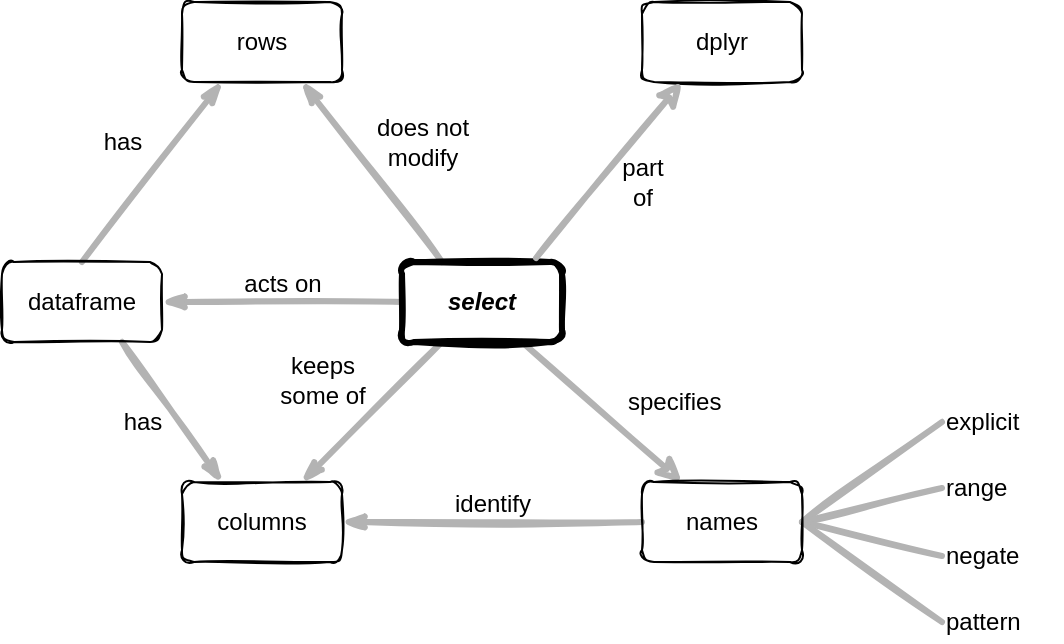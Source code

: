 <mxfile version="13.6.2" type="device"><diagram name="Page-1" id="42789a77-a242-8287-6e28-9cd8cfd52e62"><mxGraphModel dx="946" dy="680" grid="1" gridSize="10" guides="1" tooltips="1" connect="1" arrows="1" fold="1" page="1" pageScale="1" pageWidth="1100" pageHeight="850" background="#ffffff" math="0" shadow="0"><root><mxCell id="0"/><mxCell id="1" parent="0"/><mxCell id="1ea317790d2ca983-12" value="acts on" style="edgeStyle=none;rounded=1;html=1;labelBackgroundColor=none;startArrow=none;startFill=0;startSize=5;endArrow=classicThin;endFill=1;endSize=5;jettySize=auto;orthogonalLoop=1;strokeColor=#B3B3B3;strokeWidth=3;fontFamily=Helvetica;fontSize=12;exitX=0;exitY=0.5;exitDx=0;exitDy=0;entryX=1;entryY=0.5;entryDx=0;entryDy=0;verticalAlign=bottom;sketch=1;" parent="1" source="Q8fEgzgGfGvltEnc6YPg-16" target="Q8fEgzgGfGvltEnc6YPg-12" edge="1"><mxGeometry relative="1" as="geometry"><mxPoint x="490" y="90" as="targetPoint"/></mxGeometry></mxCell><mxCell id="1ea317790d2ca983-13" value="has" style="edgeStyle=none;rounded=1;html=1;labelBackgroundColor=none;startArrow=none;startFill=0;startSize=5;endArrow=classicThin;endFill=1;endSize=5;jettySize=auto;orthogonalLoop=1;strokeColor=#B3B3B3;strokeWidth=3;fontFamily=Helvetica;fontSize=12;exitX=0.75;exitY=1;exitDx=0;exitDy=0;entryX=0.25;entryY=0;entryDx=0;entryDy=0;verticalAlign=middle;sketch=1;" parent="1" source="Q8fEgzgGfGvltEnc6YPg-12" target="Q8fEgzgGfGvltEnc6YPg-14" edge="1"><mxGeometry x="-0.108" y="-15" relative="1" as="geometry"><mxPoint as="offset"/></mxGeometry></mxCell><mxCell id="1ea317790d2ca983-21" value="keeps&lt;br style=&quot;font-size: 12px;&quot;&gt;some of" style="edgeStyle=none;rounded=1;html=1;labelBackgroundColor=none;startArrow=none;startFill=0;startSize=5;endArrow=classicThin;endFill=1;endSize=5;jettySize=auto;orthogonalLoop=1;strokeColor=#B3B3B3;strokeWidth=3;fontFamily=Helvetica;fontSize=12;exitX=0.25;exitY=1;exitDx=0;exitDy=0;entryX=0.75;entryY=0;entryDx=0;entryDy=0;verticalAlign=middle;sketch=1;" parent="1" source="Q8fEgzgGfGvltEnc6YPg-16" target="Q8fEgzgGfGvltEnc6YPg-14" edge="1"><mxGeometry x="0.143" y="-28" relative="1" as="geometry"><mxPoint y="-1" as="offset"/></mxGeometry></mxCell><mxCell id="1ea317790d2ca983-19" value="identify" style="edgeStyle=none;rounded=1;html=1;labelBackgroundColor=none;startArrow=none;startFill=0;startSize=5;endArrow=classicThin;endFill=1;endSize=5;jettySize=auto;orthogonalLoop=1;strokeColor=#B3B3B3;strokeWidth=3;fontFamily=Helvetica;fontSize=12;exitX=0;exitY=0.5;exitDx=0;exitDy=0;entryX=1;entryY=0.5;entryDx=0;entryDy=0;verticalAlign=bottom;sketch=1;" parent="1" source="Q8fEgzgGfGvltEnc6YPg-17" target="Q8fEgzgGfGvltEnc6YPg-14" edge="1"><mxGeometry relative="1" as="geometry"><mxPoint x="240" y="300.0" as="targetPoint"/></mxGeometry></mxCell><mxCell id="Q8fEgzgGfGvltEnc6YPg-3" value="has" style="edgeStyle=none;rounded=1;html=1;labelBackgroundColor=none;startArrow=none;startFill=0;startSize=5;endArrow=classicThin;endFill=1;endSize=5;jettySize=auto;orthogonalLoop=1;strokeColor=#B3B3B3;strokeWidth=3;fontFamily=Helvetica;fontSize=12;exitX=0.5;exitY=0;exitDx=0;exitDy=0;entryX=0.25;entryY=1;entryDx=0;entryDy=0;verticalAlign=middle;sketch=1;" parent="1" source="Q8fEgzgGfGvltEnc6YPg-12" target="Q8fEgzgGfGvltEnc6YPg-15" edge="1"><mxGeometry x="0.046" y="21" relative="1" as="geometry"><mxPoint x="295.498" y="52.653" as="sourcePoint"/><mxPoint x="212.111" y="116.137" as="targetPoint"/><mxPoint as="offset"/></mxGeometry></mxCell><mxCell id="Q8fEgzgGfGvltEnc6YPg-4" value="does not&lt;br style=&quot;font-size: 12px;&quot;&gt;modify" style="edgeStyle=none;rounded=1;html=1;labelBackgroundColor=none;startArrow=none;startFill=0;startSize=5;endArrow=classicThin;endFill=1;endSize=5;jettySize=auto;orthogonalLoop=1;strokeColor=#B3B3B3;strokeWidth=3;fontFamily=Helvetica;fontSize=12;exitX=0.25;exitY=0;exitDx=0;exitDy=0;entryX=0.75;entryY=1;entryDx=0;entryDy=0;verticalAlign=middle;sketch=1;" parent="1" source="Q8fEgzgGfGvltEnc6YPg-16" target="Q8fEgzgGfGvltEnc6YPg-15" edge="1"><mxGeometry x="-0.061" y="-29" relative="1" as="geometry"><mxPoint x="397.5" y="135" as="sourcePoint"/><mxPoint x="225" y="135" as="targetPoint"/><mxPoint as="offset"/></mxGeometry></mxCell><mxCell id="Q8fEgzgGfGvltEnc6YPg-12" value="dataframe" style="rounded=1;whiteSpace=wrap;html=1;fontSize=12;fontFamily=Helvetica;fillColor=none;sketch=1;labelBackgroundColor=none;" parent="1" vertex="1"><mxGeometry x="40" y="170" width="80" height="40" as="geometry"/></mxCell><mxCell id="Q8fEgzgGfGvltEnc6YPg-13" style="edgeStyle=orthogonalEdgeStyle;rounded=0;orthogonalLoop=1;jettySize=auto;html=1;exitX=0.5;exitY=1;exitDx=0;exitDy=0;strokeWidth=3;fontSize=12;fontFamily=Helvetica;sketch=1;labelBackgroundColor=none;" parent="1" source="Q8fEgzgGfGvltEnc6YPg-12" target="Q8fEgzgGfGvltEnc6YPg-12" edge="1"><mxGeometry relative="1" as="geometry"/></mxCell><mxCell id="Q8fEgzgGfGvltEnc6YPg-14" value="columns" style="rounded=1;whiteSpace=wrap;html=1;fontSize=12;fontFamily=Helvetica;fillColor=none;sketch=1;labelBackgroundColor=none;" parent="1" vertex="1"><mxGeometry x="130" y="280" width="80" height="40" as="geometry"/></mxCell><mxCell id="Q8fEgzgGfGvltEnc6YPg-15" value="rows" style="rounded=1;whiteSpace=wrap;html=1;fontSize=12;fontFamily=Helvetica;fillColor=none;sketch=1;labelBackgroundColor=none;" parent="1" vertex="1"><mxGeometry x="130" y="40" width="80" height="40" as="geometry"/></mxCell><mxCell id="Q8fEgzgGfGvltEnc6YPg-21" value="specifies" style="endArrow=classic;html=1;strokeWidth=3;entryX=0.25;entryY=0;entryDx=0;entryDy=0;strokeColor=#B3B3B3;exitX=0.75;exitY=1;exitDx=0;exitDy=0;verticalAlign=middle;fontSize=12;labelBackgroundColor=none;fontFamily=Helvetica;align=left;sketch=1;" parent="1" source="Q8fEgzgGfGvltEnc6YPg-16" target="Q8fEgzgGfGvltEnc6YPg-17" edge="1"><mxGeometry x="0.08" y="10" width="50" height="50" relative="1" as="geometry"><mxPoint x="300" y="300" as="sourcePoint"/><mxPoint x="470" y="230" as="targetPoint"/><Array as="points"/><mxPoint x="1" as="offset"/></mxGeometry></mxCell><mxCell id="Q8fEgzgGfGvltEnc6YPg-16" value="&lt;b style=&quot;font-size: 12px;&quot;&gt;&lt;i style=&quot;font-size: 12px;&quot;&gt;select&lt;/i&gt;&lt;/b&gt;" style="rounded=1;whiteSpace=wrap;html=1;strokeWidth=3;fontSize=12;fontFamily=Helvetica;fillColor=none;sketch=1;labelBackgroundColor=none;" parent="1" vertex="1"><mxGeometry x="240" y="170" width="80" height="40" as="geometry"/></mxCell><mxCell id="Q8fEgzgGfGvltEnc6YPg-26" value="dplyr" style="rounded=1;whiteSpace=wrap;html=1;fontSize=12;fontFamily=Helvetica;fillColor=none;sketch=1;labelBackgroundColor=none;" parent="1" vertex="1"><mxGeometry x="360" y="40" width="80" height="40" as="geometry"/></mxCell><mxCell id="Q8fEgzgGfGvltEnc6YPg-27" value="part&lt;br style=&quot;font-size: 12px;&quot;&gt;of" style="endArrow=classic;html=1;strokeWidth=3;entryX=0.25;entryY=1;entryDx=0;entryDy=0;strokeColor=#B3B3B3;exitX=0.838;exitY=-0.05;exitDx=0;exitDy=0;verticalAlign=middle;fontSize=12;labelBackgroundColor=none;exitPerimeter=0;fontFamily=Helvetica;sketch=1;" parent="1" source="Q8fEgzgGfGvltEnc6YPg-16" target="Q8fEgzgGfGvltEnc6YPg-26" edge="1"><mxGeometry x="0.103" y="-17" width="50" height="50" relative="1" as="geometry"><mxPoint x="320" y="250" as="sourcePoint"/><mxPoint x="240" y="345" as="targetPoint"/><Array as="points"/><mxPoint as="offset"/></mxGeometry></mxCell><mxCell id="Q8fEgzgGfGvltEnc6YPg-29" value="explicit" style="text;html=1;strokeColor=none;fillColor=none;align=left;verticalAlign=middle;whiteSpace=wrap;rounded=0;fontSize=12;fontFamily=Helvetica;sketch=1;labelBackgroundColor=none;" parent="1" vertex="1"><mxGeometry x="510" y="240" width="60" height="20" as="geometry"/></mxCell><mxCell id="Q8fEgzgGfGvltEnc6YPg-30" value="range" style="text;html=1;strokeColor=none;fillColor=none;align=left;verticalAlign=middle;whiteSpace=wrap;rounded=0;fontSize=12;fontFamily=Helvetica;sketch=1;labelBackgroundColor=none;" parent="1" vertex="1"><mxGeometry x="510" y="273" width="60" height="20" as="geometry"/></mxCell><mxCell id="Q8fEgzgGfGvltEnc6YPg-31" value="negate" style="text;html=1;strokeColor=none;fillColor=none;align=left;verticalAlign=middle;whiteSpace=wrap;rounded=0;fontSize=12;fontFamily=Helvetica;sketch=1;labelBackgroundColor=none;" parent="1" vertex="1"><mxGeometry x="510" y="307" width="60" height="20" as="geometry"/></mxCell><mxCell id="Q8fEgzgGfGvltEnc6YPg-32" value="pattern" style="text;html=1;strokeColor=none;fillColor=none;align=left;verticalAlign=middle;whiteSpace=wrap;rounded=0;fontSize=12;fontFamily=Helvetica;sketch=1;labelBackgroundColor=none;" parent="1" vertex="1"><mxGeometry x="510" y="340" width="60" height="20" as="geometry"/></mxCell><mxCell id="Q8fEgzgGfGvltEnc6YPg-33" value="" style="endArrow=none;html=1;labelBackgroundColor=none;strokeColor=#B3B3B3;strokeWidth=3;fontSize=12;exitX=1;exitY=0.5;exitDx=0;exitDy=0;entryX=0;entryY=0.5;entryDx=0;entryDy=0;fontFamily=Helvetica;sketch=1;" parent="1" source="Q8fEgzgGfGvltEnc6YPg-17" target="Q8fEgzgGfGvltEnc6YPg-29" edge="1"><mxGeometry width="50" height="50" relative="1" as="geometry"><mxPoint x="820" y="280" as="sourcePoint"/><mxPoint x="870" y="230" as="targetPoint"/><Array as="points"/></mxGeometry></mxCell><mxCell id="Q8fEgzgGfGvltEnc6YPg-34" value="" style="endArrow=none;html=1;labelBackgroundColor=none;strokeColor=#B3B3B3;strokeWidth=3;fontSize=12;entryX=0;entryY=0.5;entryDx=0;entryDy=0;exitX=1;exitY=0.5;exitDx=0;exitDy=0;fontFamily=Helvetica;sketch=1;" parent="1" source="Q8fEgzgGfGvltEnc6YPg-17" target="Q8fEgzgGfGvltEnc6YPg-30" edge="1"><mxGeometry width="50" height="50" relative="1" as="geometry"><mxPoint x="600" y="380" as="sourcePoint"/><mxPoint x="610" y="450" as="targetPoint"/><Array as="points"/></mxGeometry></mxCell><mxCell id="Q8fEgzgGfGvltEnc6YPg-35" value="" style="endArrow=none;html=1;labelBackgroundColor=none;strokeColor=#B3B3B3;strokeWidth=3;fontSize=12;entryX=0;entryY=0.5;entryDx=0;entryDy=0;fontFamily=Helvetica;sketch=1;" parent="1" target="Q8fEgzgGfGvltEnc6YPg-31" edge="1"><mxGeometry width="50" height="50" relative="1" as="geometry"><mxPoint x="440" y="300" as="sourcePoint"/><mxPoint x="580" y="330" as="targetPoint"/><Array as="points"/></mxGeometry></mxCell><mxCell id="Q8fEgzgGfGvltEnc6YPg-36" value="" style="endArrow=none;html=1;labelBackgroundColor=none;strokeColor=#B3B3B3;strokeWidth=3;fontSize=12;entryX=0;entryY=0.5;entryDx=0;entryDy=0;exitX=1;exitY=0.5;exitDx=0;exitDy=0;fontFamily=Helvetica;sketch=1;" parent="1" source="Q8fEgzgGfGvltEnc6YPg-17" target="Q8fEgzgGfGvltEnc6YPg-32" edge="1"><mxGeometry width="50" height="50" relative="1" as="geometry"><mxPoint x="600" y="380" as="sourcePoint"/><mxPoint x="630" y="470" as="targetPoint"/><Array as="points"/></mxGeometry></mxCell><mxCell id="Q8fEgzgGfGvltEnc6YPg-17" value="names" style="rounded=1;whiteSpace=wrap;html=1;fontSize=12;fontFamily=Helvetica;fillColor=none;sketch=1;labelBackgroundColor=none;" parent="1" vertex="1"><mxGeometry x="360" y="280" width="80" height="40" as="geometry"/></mxCell></root></mxGraphModel></diagram></mxfile>